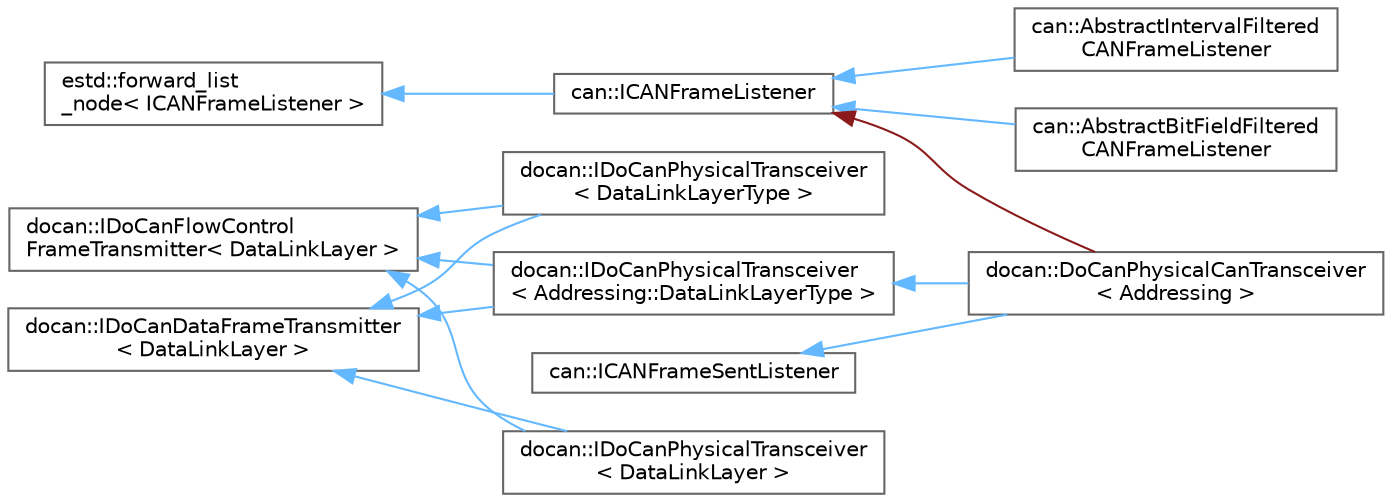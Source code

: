 digraph "Graphical Class Hierarchy"
{
 // LATEX_PDF_SIZE
  bgcolor="transparent";
  edge [fontname=Helvetica,fontsize=10,labelfontname=Helvetica,labelfontsize=10];
  node [fontname=Helvetica,fontsize=10,shape=box,height=0.2,width=0.4];
  rankdir="LR";
  Node0 [id="Node000000",label="estd::forward_list\l_node\< ICANFrameListener \>",height=0.2,width=0.4,color="grey40", fillcolor="white", style="filled",URL="$d7/d3f/classestd_1_1forward__list__node.html",tooltip=" "];
  Node0 -> Node1 [id="edge61_Node000000_Node000001",dir="back",color="steelblue1",style="solid",tooltip=" "];
  Node1 [id="Node000001",label="can::ICANFrameListener",height=0.2,width=0.4,color="grey40", fillcolor="white", style="filled",URL="$d3/da5/classcan_1_1ICANFrameListener.html",tooltip=" "];
  Node1 -> Node2 [id="edge62_Node000001_Node000002",dir="back",color="steelblue1",style="solid",tooltip=" "];
  Node2 [id="Node000002",label="can::AbstractBitFieldFiltered\lCANFrameListener",height=0.2,width=0.4,color="grey40", fillcolor="white", style="filled",URL="$d1/d8d/classcan_1_1AbstractBitFieldFilteredCANFrameListener.html",tooltip=" "];
  Node1 -> Node3 [id="edge63_Node000001_Node000003",dir="back",color="steelblue1",style="solid",tooltip=" "];
  Node3 [id="Node000003",label="can::AbstractIntervalFiltered\lCANFrameListener",height=0.2,width=0.4,color="grey40", fillcolor="white", style="filled",URL="$d1/d8f/classcan_1_1AbstractIntervalFilteredCANFrameListener.html",tooltip=" "];
  Node1 -> Node4 [id="edge64_Node000001_Node000004",dir="back",color="firebrick4",style="solid",tooltip=" "];
  Node4 [id="Node000004",label="docan::DoCanPhysicalCanTransceiver\l\< Addressing \>",height=0.2,width=0.4,color="grey40", fillcolor="white", style="filled",URL="$d6/d79/classdocan_1_1DoCanPhysicalCanTransceiver.html",tooltip=" "];
  Node5 [id="Node000005",label="can::ICANFrameSentListener",height=0.2,width=0.4,color="grey40", fillcolor="white", style="filled",URL="$df/d1a/classcan_1_1ICANFrameSentListener.html",tooltip=" "];
  Node5 -> Node4 [id="edge65_Node000005_Node000004",dir="back",color="steelblue1",style="solid",tooltip=" "];
  Node7 [id="Node000007",label="docan::IDoCanDataFrameTransmitter\l\< DataLinkLayer \>",height=0.2,width=0.4,color="grey40", fillcolor="white", style="filled",URL="$db/d64/classdocan_1_1IDoCanDataFrameTransmitter.html",tooltip=" "];
  Node7 -> Node6 [id="edge66_Node000007_Node000006",dir="back",color="steelblue1",style="solid",tooltip=" "];
  Node6 [id="Node000006",label="docan::IDoCanPhysicalTransceiver\l\< Addressing::DataLinkLayerType \>",height=0.2,width=0.4,color="grey40", fillcolor="white", style="filled",URL="$d8/dd9/classdocan_1_1IDoCanPhysicalTransceiver.html",tooltip=" "];
  Node6 -> Node4 [id="edge67_Node000006_Node000004",dir="back",color="steelblue1",style="solid",tooltip=" "];
  Node7 -> Node8 [id="edge68_Node000007_Node000008",dir="back",color="steelblue1",style="solid",tooltip=" "];
  Node8 [id="Node000008",label="docan::IDoCanPhysicalTransceiver\l\< DataLinkLayerType \>",height=0.2,width=0.4,color="grey40", fillcolor="white", style="filled",URL="$d8/dd9/classdocan_1_1IDoCanPhysicalTransceiver.html",tooltip=" "];
  Node7 -> Node10 [id="edge69_Node000007_Node000010",dir="back",color="steelblue1",style="solid",tooltip=" "];
  Node10 [id="Node000010",label="docan::IDoCanPhysicalTransceiver\l\< DataLinkLayer \>",height=0.2,width=0.4,color="grey40", fillcolor="white", style="filled",URL="$d8/dd9/classdocan_1_1IDoCanPhysicalTransceiver.html",tooltip=" "];
  Node9 [id="Node000009",label="docan::IDoCanFlowControl\lFrameTransmitter\< DataLinkLayer \>",height=0.2,width=0.4,color="grey40", fillcolor="white", style="filled",URL="$d4/dad/classdocan_1_1IDoCanFlowControlFrameTransmitter.html",tooltip=" "];
  Node9 -> Node6 [id="edge70_Node000009_Node000006",dir="back",color="steelblue1",style="solid",tooltip=" "];
  Node9 -> Node8 [id="edge71_Node000009_Node000008",dir="back",color="steelblue1",style="solid",tooltip=" "];
  Node9 -> Node10 [id="edge72_Node000009_Node000010",dir="back",color="steelblue1",style="solid",tooltip=" "];
}
